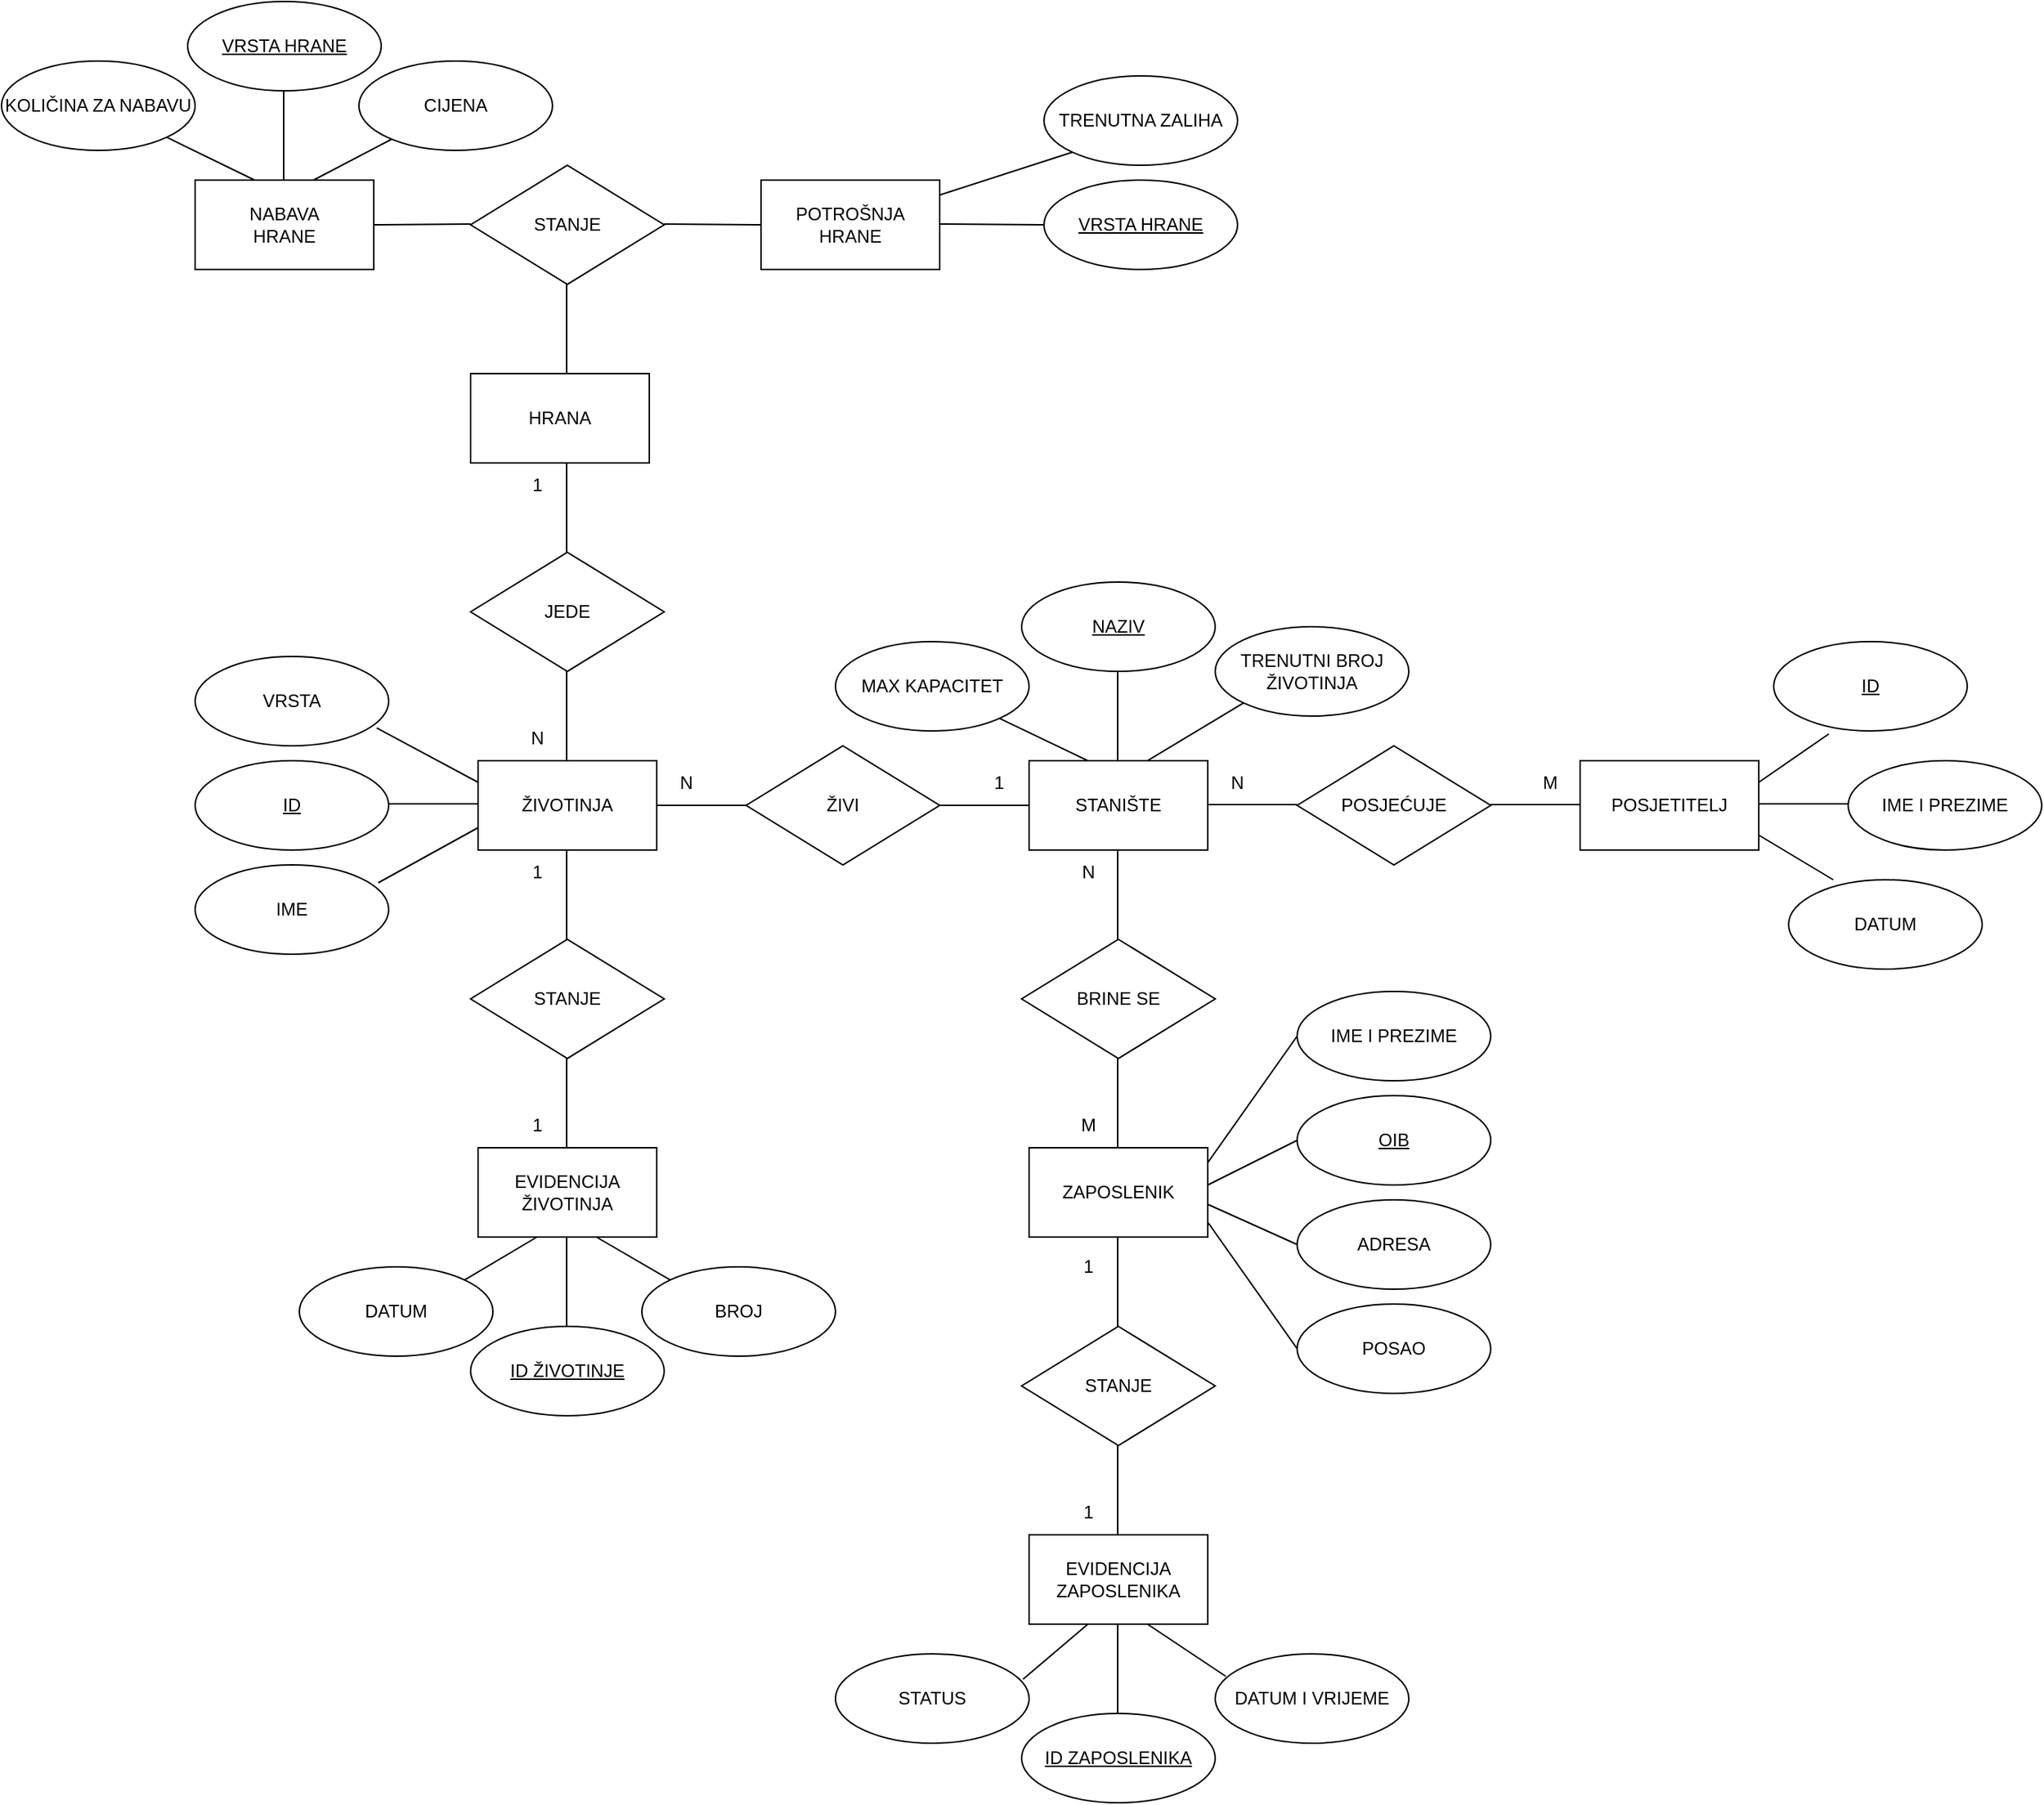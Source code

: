 <mxfile version="24.1.0" type="device">
  <diagram name="Page-1" id="c3DXX-ls8rsChrSWCdla">
    <mxGraphModel dx="2261" dy="1949" grid="1" gridSize="10" guides="1" tooltips="1" connect="1" arrows="1" fold="1" page="1" pageScale="1" pageWidth="827" pageHeight="1169" math="0" shadow="0">
      <root>
        <mxCell id="0" />
        <mxCell id="1" parent="0" />
        <mxCell id="5vfyrwRNB4mkbEv5aYu6-1" value="ŽIVOTINJA" style="rounded=0;whiteSpace=wrap;html=1;" parent="1" vertex="1">
          <mxGeometry x="210" y="160" width="120" height="60" as="geometry" />
        </mxCell>
        <mxCell id="5vfyrwRNB4mkbEv5aYu6-2" value="STANIŠTE" style="rounded=0;whiteSpace=wrap;html=1;" parent="1" vertex="1">
          <mxGeometry x="580" y="160" width="120" height="60" as="geometry" />
        </mxCell>
        <mxCell id="5vfyrwRNB4mkbEv5aYu6-3" value="ŽIVI" style="rhombus;whiteSpace=wrap;html=1;" parent="1" vertex="1">
          <mxGeometry x="390" y="150" width="130" height="80" as="geometry" />
        </mxCell>
        <mxCell id="5vfyrwRNB4mkbEv5aYu6-4" value="" style="endArrow=none;html=1;rounded=0;exitX=1;exitY=0.5;exitDx=0;exitDy=0;entryX=0;entryY=0.5;entryDx=0;entryDy=0;" parent="1" source="5vfyrwRNB4mkbEv5aYu6-1" target="5vfyrwRNB4mkbEv5aYu6-3" edge="1">
          <mxGeometry width="50" height="50" relative="1" as="geometry">
            <mxPoint x="400" y="220" as="sourcePoint" />
            <mxPoint x="450" y="170" as="targetPoint" />
          </mxGeometry>
        </mxCell>
        <mxCell id="5vfyrwRNB4mkbEv5aYu6-5" value="" style="endArrow=none;html=1;rounded=0;entryX=1;entryY=0.5;entryDx=0;entryDy=0;exitX=0;exitY=0.5;exitDx=0;exitDy=0;" parent="1" source="5vfyrwRNB4mkbEv5aYu6-2" target="5vfyrwRNB4mkbEv5aYu6-3" edge="1">
          <mxGeometry width="50" height="50" relative="1" as="geometry">
            <mxPoint x="400" y="220" as="sourcePoint" />
            <mxPoint x="450" y="170" as="targetPoint" />
          </mxGeometry>
        </mxCell>
        <mxCell id="5vfyrwRNB4mkbEv5aYu6-6" value="POSJETITELJ" style="rounded=0;whiteSpace=wrap;html=1;" parent="1" vertex="1">
          <mxGeometry x="950" y="160" width="120" height="60" as="geometry" />
        </mxCell>
        <mxCell id="5vfyrwRNB4mkbEv5aYu6-7" value="POSJEĆUJE" style="rhombus;whiteSpace=wrap;html=1;" parent="1" vertex="1">
          <mxGeometry x="760" y="150" width="130" height="80" as="geometry" />
        </mxCell>
        <mxCell id="5vfyrwRNB4mkbEv5aYu6-8" value="" style="endArrow=none;html=1;rounded=0;entryX=1;entryY=0.5;entryDx=0;entryDy=0;exitX=0;exitY=0.5;exitDx=0;exitDy=0;" parent="1" edge="1">
          <mxGeometry width="50" height="50" relative="1" as="geometry">
            <mxPoint x="760" y="189.5" as="sourcePoint" />
            <mxPoint x="700" y="189.5" as="targetPoint" />
          </mxGeometry>
        </mxCell>
        <mxCell id="5vfyrwRNB4mkbEv5aYu6-9" value="" style="endArrow=none;html=1;rounded=0;entryX=1;entryY=0.5;entryDx=0;entryDy=0;exitX=0;exitY=0.5;exitDx=0;exitDy=0;" parent="1" edge="1">
          <mxGeometry width="50" height="50" relative="1" as="geometry">
            <mxPoint x="950" y="189.5" as="sourcePoint" />
            <mxPoint x="890" y="189.5" as="targetPoint" />
          </mxGeometry>
        </mxCell>
        <mxCell id="5vfyrwRNB4mkbEv5aYu6-10" value="1" style="text;html=1;align=center;verticalAlign=middle;whiteSpace=wrap;rounded=0;" parent="1" vertex="1">
          <mxGeometry x="530" y="160" width="60" height="30" as="geometry" />
        </mxCell>
        <mxCell id="5vfyrwRNB4mkbEv5aYu6-11" value="N" style="text;html=1;align=center;verticalAlign=middle;whiteSpace=wrap;rounded=0;" parent="1" vertex="1">
          <mxGeometry x="320" y="160" width="60" height="30" as="geometry" />
        </mxCell>
        <mxCell id="5vfyrwRNB4mkbEv5aYu6-12" value="N" style="text;html=1;align=center;verticalAlign=middle;whiteSpace=wrap;rounded=0;" parent="1" vertex="1">
          <mxGeometry x="690" y="160" width="60" height="30" as="geometry" />
        </mxCell>
        <mxCell id="5vfyrwRNB4mkbEv5aYu6-13" value="M" style="text;html=1;align=center;verticalAlign=middle;whiteSpace=wrap;rounded=0;" parent="1" vertex="1">
          <mxGeometry x="900" y="160" width="60" height="30" as="geometry" />
        </mxCell>
        <mxCell id="5vfyrwRNB4mkbEv5aYu6-14" value="ZAPOSLENIK" style="rounded=0;whiteSpace=wrap;html=1;" parent="1" vertex="1">
          <mxGeometry x="580" y="420" width="120" height="60" as="geometry" />
        </mxCell>
        <mxCell id="5vfyrwRNB4mkbEv5aYu6-15" value="BRINE SE" style="rhombus;whiteSpace=wrap;html=1;" parent="1" vertex="1">
          <mxGeometry x="575" y="280" width="130" height="80" as="geometry" />
        </mxCell>
        <mxCell id="5vfyrwRNB4mkbEv5aYu6-19" value="" style="endArrow=none;html=1;rounded=0;entryX=1;entryY=0.5;entryDx=0;entryDy=0;" parent="1" edge="1">
          <mxGeometry width="50" height="50" relative="1" as="geometry">
            <mxPoint x="639.5" y="280" as="sourcePoint" />
            <mxPoint x="639.5" y="220" as="targetPoint" />
          </mxGeometry>
        </mxCell>
        <mxCell id="5vfyrwRNB4mkbEv5aYu6-20" value="" style="endArrow=none;html=1;rounded=0;entryX=1;entryY=0.5;entryDx=0;entryDy=0;" parent="1" edge="1">
          <mxGeometry width="50" height="50" relative="1" as="geometry">
            <mxPoint x="639.5" y="420" as="sourcePoint" />
            <mxPoint x="639.5" y="360" as="targetPoint" />
          </mxGeometry>
        </mxCell>
        <mxCell id="5vfyrwRNB4mkbEv5aYu6-21" value="N" style="text;html=1;align=center;verticalAlign=middle;whiteSpace=wrap;rounded=0;" parent="1" vertex="1">
          <mxGeometry x="590" y="220" width="60" height="30" as="geometry" />
        </mxCell>
        <mxCell id="5vfyrwRNB4mkbEv5aYu6-22" value="M" style="text;html=1;align=center;verticalAlign=middle;whiteSpace=wrap;rounded=0;" parent="1" vertex="1">
          <mxGeometry x="590" y="390" width="60" height="30" as="geometry" />
        </mxCell>
        <mxCell id="5vfyrwRNB4mkbEv5aYu6-24" value="EVIDENCIJA ŽIVOTINJA" style="rounded=0;whiteSpace=wrap;html=1;" parent="1" vertex="1">
          <mxGeometry x="210" y="420" width="120" height="60" as="geometry" />
        </mxCell>
        <mxCell id="5vfyrwRNB4mkbEv5aYu6-25" value="" style="endArrow=none;html=1;rounded=0;entryX=1;entryY=0.5;entryDx=0;entryDy=0;" parent="1" edge="1">
          <mxGeometry width="50" height="50" relative="1" as="geometry">
            <mxPoint x="269.5" y="280" as="sourcePoint" />
            <mxPoint x="269.5" y="220" as="targetPoint" />
          </mxGeometry>
        </mxCell>
        <mxCell id="5vfyrwRNB4mkbEv5aYu6-26" value="STANJE" style="rhombus;whiteSpace=wrap;html=1;" parent="1" vertex="1">
          <mxGeometry x="205" y="280" width="130" height="80" as="geometry" />
        </mxCell>
        <mxCell id="5vfyrwRNB4mkbEv5aYu6-27" value="" style="endArrow=none;html=1;rounded=0;entryX=1;entryY=0.5;entryDx=0;entryDy=0;" parent="1" edge="1">
          <mxGeometry width="50" height="50" relative="1" as="geometry">
            <mxPoint x="269.5" y="420" as="sourcePoint" />
            <mxPoint x="269.5" y="360" as="targetPoint" />
          </mxGeometry>
        </mxCell>
        <mxCell id="5vfyrwRNB4mkbEv5aYu6-28" value="EVIDENCIJA ZAPOSLENIKA" style="rounded=0;whiteSpace=wrap;html=1;" parent="1" vertex="1">
          <mxGeometry x="580" y="680" width="120" height="60" as="geometry" />
        </mxCell>
        <mxCell id="5vfyrwRNB4mkbEv5aYu6-29" value="STANJE" style="rhombus;whiteSpace=wrap;html=1;" parent="1" vertex="1">
          <mxGeometry x="575" y="540" width="130" height="80" as="geometry" />
        </mxCell>
        <mxCell id="5vfyrwRNB4mkbEv5aYu6-30" value="" style="endArrow=none;html=1;rounded=0;entryX=1;entryY=0.5;entryDx=0;entryDy=0;" parent="1" edge="1">
          <mxGeometry width="50" height="50" relative="1" as="geometry">
            <mxPoint x="639.5" y="540" as="sourcePoint" />
            <mxPoint x="639.5" y="480" as="targetPoint" />
          </mxGeometry>
        </mxCell>
        <mxCell id="5vfyrwRNB4mkbEv5aYu6-31" value="" style="endArrow=none;html=1;rounded=0;entryX=1;entryY=0.5;entryDx=0;entryDy=0;" parent="1" edge="1">
          <mxGeometry width="50" height="50" relative="1" as="geometry">
            <mxPoint x="639.5" y="680" as="sourcePoint" />
            <mxPoint x="639.5" y="620" as="targetPoint" />
          </mxGeometry>
        </mxCell>
        <mxCell id="5vfyrwRNB4mkbEv5aYu6-32" value="1" style="text;html=1;align=center;verticalAlign=middle;whiteSpace=wrap;rounded=0;" parent="1" vertex="1">
          <mxGeometry x="220" y="220" width="60" height="30" as="geometry" />
        </mxCell>
        <mxCell id="5vfyrwRNB4mkbEv5aYu6-35" value="1" style="text;html=1;align=center;verticalAlign=middle;whiteSpace=wrap;rounded=0;" parent="1" vertex="1">
          <mxGeometry x="220" y="390" width="60" height="30" as="geometry" />
        </mxCell>
        <mxCell id="5vfyrwRNB4mkbEv5aYu6-36" value="HRANA" style="rounded=0;whiteSpace=wrap;html=1;" parent="1" vertex="1">
          <mxGeometry x="205" y="-100" width="120" height="60" as="geometry" />
        </mxCell>
        <mxCell id="5vfyrwRNB4mkbEv5aYu6-37" value="" style="endArrow=none;html=1;rounded=0;entryX=1;entryY=0.5;entryDx=0;entryDy=0;" parent="1" edge="1">
          <mxGeometry width="50" height="50" relative="1" as="geometry">
            <mxPoint x="269.5" y="160" as="sourcePoint" />
            <mxPoint x="269.5" y="100" as="targetPoint" />
          </mxGeometry>
        </mxCell>
        <mxCell id="5vfyrwRNB4mkbEv5aYu6-38" value="JEDE" style="rhombus;whiteSpace=wrap;html=1;" parent="1" vertex="1">
          <mxGeometry x="205" y="20" width="130" height="80" as="geometry" />
        </mxCell>
        <mxCell id="5vfyrwRNB4mkbEv5aYu6-39" value="" style="endArrow=none;html=1;rounded=0;entryX=1;entryY=0.5;entryDx=0;entryDy=0;" parent="1" edge="1">
          <mxGeometry width="50" height="50" relative="1" as="geometry">
            <mxPoint x="269.5" y="20" as="sourcePoint" />
            <mxPoint x="269.5" y="-40" as="targetPoint" />
          </mxGeometry>
        </mxCell>
        <mxCell id="5vfyrwRNB4mkbEv5aYu6-40" value="N" style="text;html=1;align=center;verticalAlign=middle;whiteSpace=wrap;rounded=0;" parent="1" vertex="1">
          <mxGeometry x="220" y="130" width="60" height="30" as="geometry" />
        </mxCell>
        <mxCell id="5vfyrwRNB4mkbEv5aYu6-43" value="1" style="text;html=1;align=center;verticalAlign=middle;whiteSpace=wrap;rounded=0;" parent="1" vertex="1">
          <mxGeometry x="220" y="-40" width="60" height="30" as="geometry" />
        </mxCell>
        <mxCell id="5vfyrwRNB4mkbEv5aYu6-44" value="STANJE" style="rhombus;whiteSpace=wrap;html=1;" parent="1" vertex="1">
          <mxGeometry x="205" y="-240" width="130" height="80" as="geometry" />
        </mxCell>
        <mxCell id="5vfyrwRNB4mkbEv5aYu6-45" value="" style="endArrow=none;html=1;rounded=0;entryX=1;entryY=0.5;entryDx=0;entryDy=0;" parent="1" edge="1">
          <mxGeometry width="50" height="50" relative="1" as="geometry">
            <mxPoint x="269.5" y="-100" as="sourcePoint" />
            <mxPoint x="269.5" y="-160" as="targetPoint" />
          </mxGeometry>
        </mxCell>
        <mxCell id="5vfyrwRNB4mkbEv5aYu6-46" value="" style="endArrow=none;html=1;rounded=0;entryX=1;entryY=0.5;entryDx=0;entryDy=0;exitX=0;exitY=0.5;exitDx=0;exitDy=0;" parent="1" target="5vfyrwRNB4mkbEv5aYu6-48" edge="1">
          <mxGeometry width="50" height="50" relative="1" as="geometry">
            <mxPoint x="205" y="-200.5" as="sourcePoint" />
            <mxPoint x="145" y="-200.5" as="targetPoint" />
          </mxGeometry>
        </mxCell>
        <mxCell id="5vfyrwRNB4mkbEv5aYu6-47" value="" style="endArrow=none;html=1;rounded=0;entryX=1;entryY=0.5;entryDx=0;entryDy=0;exitX=0;exitY=0.5;exitDx=0;exitDy=0;" parent="1" source="5vfyrwRNB4mkbEv5aYu6-49" edge="1">
          <mxGeometry width="50" height="50" relative="1" as="geometry">
            <mxPoint x="395" y="-200.5" as="sourcePoint" />
            <mxPoint x="335" y="-200.5" as="targetPoint" />
          </mxGeometry>
        </mxCell>
        <mxCell id="5vfyrwRNB4mkbEv5aYu6-48" value="NABAVA&lt;div&gt;HRANE&lt;/div&gt;" style="rounded=0;whiteSpace=wrap;html=1;" parent="1" vertex="1">
          <mxGeometry x="20" y="-230" width="120" height="60" as="geometry" />
        </mxCell>
        <mxCell id="5vfyrwRNB4mkbEv5aYu6-49" value="POTROŠNJA&lt;div&gt;HRANE&lt;/div&gt;" style="rounded=0;whiteSpace=wrap;html=1;" parent="1" vertex="1">
          <mxGeometry x="400" y="-230" width="120" height="60" as="geometry" />
        </mxCell>
        <mxCell id="5vfyrwRNB4mkbEv5aYu6-56" value="POSAO" style="ellipse;whiteSpace=wrap;html=1;" parent="1" vertex="1">
          <mxGeometry x="760" y="525" width="130" height="60" as="geometry" />
        </mxCell>
        <mxCell id="5vfyrwRNB4mkbEv5aYu6-61" value="" style="endArrow=none;html=1;rounded=0;entryX=1;entryY=0.5;entryDx=0;entryDy=0;" parent="1" edge="1">
          <mxGeometry width="50" height="50" relative="1" as="geometry">
            <mxPoint x="639.5" y="800" as="sourcePoint" />
            <mxPoint x="639.5" y="740" as="targetPoint" />
          </mxGeometry>
        </mxCell>
        <mxCell id="5vfyrwRNB4mkbEv5aYu6-63" value="&lt;u&gt;ID&lt;/u&gt;" style="ellipse;whiteSpace=wrap;html=1;" parent="1" vertex="1">
          <mxGeometry x="1080" y="80" width="130" height="60" as="geometry" />
        </mxCell>
        <mxCell id="5vfyrwRNB4mkbEv5aYu6-64" value="IME I PREZIME" style="ellipse;whiteSpace=wrap;html=1;" parent="1" vertex="1">
          <mxGeometry x="1130" y="160" width="130" height="60" as="geometry" />
        </mxCell>
        <mxCell id="5vfyrwRNB4mkbEv5aYu6-65" value="DATUM" style="ellipse;whiteSpace=wrap;html=1;" parent="1" vertex="1">
          <mxGeometry x="1090" y="240" width="130" height="60" as="geometry" />
        </mxCell>
        <mxCell id="5vfyrwRNB4mkbEv5aYu6-66" value="" style="endArrow=none;html=1;rounded=0;entryX=1;entryY=0.5;entryDx=0;entryDy=0;exitX=0;exitY=0.5;exitDx=0;exitDy=0;" parent="1" edge="1">
          <mxGeometry width="50" height="50" relative="1" as="geometry">
            <mxPoint x="1130" y="189" as="sourcePoint" />
            <mxPoint x="1070" y="189" as="targetPoint" />
          </mxGeometry>
        </mxCell>
        <mxCell id="5vfyrwRNB4mkbEv5aYu6-67" value="" style="endArrow=none;html=1;rounded=0;entryX=1;entryY=0.5;entryDx=0;entryDy=0;exitX=0.285;exitY=1.033;exitDx=0;exitDy=0;exitPerimeter=0;" parent="1" source="5vfyrwRNB4mkbEv5aYu6-63" edge="1">
          <mxGeometry width="50" height="50" relative="1" as="geometry">
            <mxPoint x="1130" y="174.5" as="sourcePoint" />
            <mxPoint x="1070" y="174.5" as="targetPoint" />
          </mxGeometry>
        </mxCell>
        <mxCell id="5vfyrwRNB4mkbEv5aYu6-68" value="" style="endArrow=none;html=1;rounded=0;entryX=1;entryY=0.5;entryDx=0;entryDy=0;exitX=0.231;exitY=0;exitDx=0;exitDy=0;exitPerimeter=0;" parent="1" source="5vfyrwRNB4mkbEv5aYu6-65" edge="1">
          <mxGeometry width="50" height="50" relative="1" as="geometry">
            <mxPoint x="1130" y="210" as="sourcePoint" />
            <mxPoint x="1070" y="210" as="targetPoint" />
          </mxGeometry>
        </mxCell>
        <mxCell id="5vfyrwRNB4mkbEv5aYu6-69" value="&lt;u&gt;NAZIV&lt;/u&gt;" style="ellipse;whiteSpace=wrap;html=1;" parent="1" vertex="1">
          <mxGeometry x="575" y="40" width="130" height="60" as="geometry" />
        </mxCell>
        <mxCell id="5vfyrwRNB4mkbEv5aYu6-70" value="MAX KAPACITET" style="ellipse;whiteSpace=wrap;html=1;" parent="1" vertex="1">
          <mxGeometry x="450" y="80" width="130" height="60" as="geometry" />
        </mxCell>
        <mxCell id="5vfyrwRNB4mkbEv5aYu6-71" value="TRENUTNI BROJ ŽIVOTINJA" style="ellipse;whiteSpace=wrap;html=1;" parent="1" vertex="1">
          <mxGeometry x="705" y="70" width="130" height="60" as="geometry" />
        </mxCell>
        <mxCell id="5vfyrwRNB4mkbEv5aYu6-72" value="" style="endArrow=none;html=1;rounded=0;entryX=1;entryY=0.5;entryDx=0;entryDy=0;" parent="1" edge="1">
          <mxGeometry width="50" height="50" relative="1" as="geometry">
            <mxPoint x="639.5" y="160" as="sourcePoint" />
            <mxPoint x="639.5" y="100" as="targetPoint" />
          </mxGeometry>
        </mxCell>
        <mxCell id="5vfyrwRNB4mkbEv5aYu6-73" value="" style="endArrow=none;html=1;rounded=0;entryX=0;entryY=1;entryDx=0;entryDy=0;" parent="1" target="5vfyrwRNB4mkbEv5aYu6-71" edge="1">
          <mxGeometry width="50" height="50" relative="1" as="geometry">
            <mxPoint x="659.5" y="160" as="sourcePoint" />
            <mxPoint x="659.5" y="100" as="targetPoint" />
          </mxGeometry>
        </mxCell>
        <mxCell id="5vfyrwRNB4mkbEv5aYu6-74" value="" style="endArrow=none;html=1;rounded=0;" parent="1" target="5vfyrwRNB4mkbEv5aYu6-70" edge="1">
          <mxGeometry width="50" height="50" relative="1" as="geometry">
            <mxPoint x="619.5" y="160" as="sourcePoint" />
            <mxPoint x="619.5" y="100" as="targetPoint" />
          </mxGeometry>
        </mxCell>
        <mxCell id="5vfyrwRNB4mkbEv5aYu6-75" value="&lt;u&gt;OIB&lt;/u&gt;" style="ellipse;whiteSpace=wrap;html=1;" parent="1" vertex="1">
          <mxGeometry x="760" y="385" width="130" height="60" as="geometry" />
        </mxCell>
        <mxCell id="5vfyrwRNB4mkbEv5aYu6-76" value="IME I PREZIME" style="ellipse;whiteSpace=wrap;html=1;" parent="1" vertex="1">
          <mxGeometry x="760" y="315" width="130" height="60" as="geometry" />
        </mxCell>
        <mxCell id="5vfyrwRNB4mkbEv5aYu6-77" value="ADRESA" style="ellipse;whiteSpace=wrap;html=1;" parent="1" vertex="1">
          <mxGeometry x="760" y="455" width="130" height="60" as="geometry" />
        </mxCell>
        <mxCell id="5vfyrwRNB4mkbEv5aYu6-79" value="" style="endArrow=none;html=1;rounded=0;entryX=1;entryY=0.5;entryDx=0;entryDy=0;exitX=0;exitY=0.5;exitDx=0;exitDy=0;" parent="1" source="5vfyrwRNB4mkbEv5aYu6-76" edge="1">
          <mxGeometry width="50" height="50" relative="1" as="geometry">
            <mxPoint x="760" y="430" as="sourcePoint" />
            <mxPoint x="700" y="430" as="targetPoint" />
          </mxGeometry>
        </mxCell>
        <mxCell id="5vfyrwRNB4mkbEv5aYu6-80" value="" style="endArrow=none;html=1;rounded=0;entryX=1;entryY=0.5;entryDx=0;entryDy=0;exitX=0;exitY=0.5;exitDx=0;exitDy=0;" parent="1" source="5vfyrwRNB4mkbEv5aYu6-75" edge="1">
          <mxGeometry width="50" height="50" relative="1" as="geometry">
            <mxPoint x="760" y="445" as="sourcePoint" />
            <mxPoint x="700" y="445" as="targetPoint" />
          </mxGeometry>
        </mxCell>
        <mxCell id="5vfyrwRNB4mkbEv5aYu6-81" value="" style="endArrow=none;html=1;rounded=0;entryX=1;entryY=0.5;entryDx=0;entryDy=0;exitX=0;exitY=0.5;exitDx=0;exitDy=0;" parent="1" source="5vfyrwRNB4mkbEv5aYu6-77" edge="1">
          <mxGeometry width="50" height="50" relative="1" as="geometry">
            <mxPoint x="760" y="458" as="sourcePoint" />
            <mxPoint x="700" y="458" as="targetPoint" />
          </mxGeometry>
        </mxCell>
        <mxCell id="5vfyrwRNB4mkbEv5aYu6-82" value="" style="endArrow=none;html=1;rounded=0;entryX=1;entryY=0.5;entryDx=0;entryDy=0;exitX=0;exitY=0.5;exitDx=0;exitDy=0;" parent="1" source="5vfyrwRNB4mkbEv5aYu6-56" edge="1">
          <mxGeometry width="50" height="50" relative="1" as="geometry">
            <mxPoint x="760" y="470" as="sourcePoint" />
            <mxPoint x="700" y="470" as="targetPoint" />
          </mxGeometry>
        </mxCell>
        <mxCell id="5vfyrwRNB4mkbEv5aYu6-83" value="STATUS" style="ellipse;whiteSpace=wrap;html=1;" parent="1" vertex="1">
          <mxGeometry x="450" y="760" width="130" height="60" as="geometry" />
        </mxCell>
        <mxCell id="5vfyrwRNB4mkbEv5aYu6-84" value="DATUM I VRIJEME" style="ellipse;whiteSpace=wrap;html=1;" parent="1" vertex="1">
          <mxGeometry x="705" y="760" width="130" height="60" as="geometry" />
        </mxCell>
        <mxCell id="5vfyrwRNB4mkbEv5aYu6-85" value="&lt;u&gt;ID ZAPOSLENIKA&lt;/u&gt;" style="ellipse;whiteSpace=wrap;html=1;" parent="1" vertex="1">
          <mxGeometry x="575" y="800" width="130" height="60" as="geometry" />
        </mxCell>
        <mxCell id="5vfyrwRNB4mkbEv5aYu6-86" value="" style="endArrow=none;html=1;rounded=0;entryX=1;entryY=0.5;entryDx=0;entryDy=0;exitX=0.969;exitY=0.283;exitDx=0;exitDy=0;exitPerimeter=0;" parent="1" source="5vfyrwRNB4mkbEv5aYu6-83" edge="1">
          <mxGeometry width="50" height="50" relative="1" as="geometry">
            <mxPoint x="619.5" y="800" as="sourcePoint" />
            <mxPoint x="619.5" y="740" as="targetPoint" />
          </mxGeometry>
        </mxCell>
        <mxCell id="5vfyrwRNB4mkbEv5aYu6-87" value="" style="endArrow=none;html=1;rounded=0;entryX=1;entryY=0.5;entryDx=0;entryDy=0;exitX=0.054;exitY=0.25;exitDx=0;exitDy=0;exitPerimeter=0;" parent="1" source="5vfyrwRNB4mkbEv5aYu6-84" edge="1">
          <mxGeometry width="50" height="50" relative="1" as="geometry">
            <mxPoint x="659.5" y="800" as="sourcePoint" />
            <mxPoint x="659.5" y="740" as="targetPoint" />
          </mxGeometry>
        </mxCell>
        <mxCell id="5vfyrwRNB4mkbEv5aYu6-88" value="&lt;u&gt;ID&lt;/u&gt;" style="ellipse;whiteSpace=wrap;html=1;" parent="1" vertex="1">
          <mxGeometry x="20" y="160" width="130" height="60" as="geometry" />
        </mxCell>
        <mxCell id="5vfyrwRNB4mkbEv5aYu6-89" value="IME" style="ellipse;whiteSpace=wrap;html=1;" parent="1" vertex="1">
          <mxGeometry x="20" y="230" width="130" height="60" as="geometry" />
        </mxCell>
        <mxCell id="5vfyrwRNB4mkbEv5aYu6-90" value="VRSTA" style="ellipse;whiteSpace=wrap;html=1;" parent="1" vertex="1">
          <mxGeometry x="20" y="90" width="130" height="60" as="geometry" />
        </mxCell>
        <mxCell id="5vfyrwRNB4mkbEv5aYu6-91" value="" style="endArrow=none;html=1;rounded=0;exitX=1;exitY=0.5;exitDx=0;exitDy=0;entryX=0;entryY=0.5;entryDx=0;entryDy=0;" parent="1" edge="1">
          <mxGeometry width="50" height="50" relative="1" as="geometry">
            <mxPoint x="150" y="189" as="sourcePoint" />
            <mxPoint x="210" y="189" as="targetPoint" />
          </mxGeometry>
        </mxCell>
        <mxCell id="5vfyrwRNB4mkbEv5aYu6-92" value="" style="endArrow=none;html=1;rounded=0;exitX=0.938;exitY=0.8;exitDx=0;exitDy=0;entryX=0;entryY=0.5;entryDx=0;entryDy=0;exitPerimeter=0;" parent="1" source="5vfyrwRNB4mkbEv5aYu6-90" edge="1">
          <mxGeometry width="50" height="50" relative="1" as="geometry">
            <mxPoint x="150" y="174.5" as="sourcePoint" />
            <mxPoint x="210" y="174.5" as="targetPoint" />
          </mxGeometry>
        </mxCell>
        <mxCell id="5vfyrwRNB4mkbEv5aYu6-93" value="" style="endArrow=none;html=1;rounded=0;exitX=0.946;exitY=0.2;exitDx=0;exitDy=0;entryX=0;entryY=0.5;entryDx=0;entryDy=0;exitPerimeter=0;" parent="1" source="5vfyrwRNB4mkbEv5aYu6-89" edge="1">
          <mxGeometry width="50" height="50" relative="1" as="geometry">
            <mxPoint x="150" y="205" as="sourcePoint" />
            <mxPoint x="210" y="205" as="targetPoint" />
          </mxGeometry>
        </mxCell>
        <mxCell id="5vfyrwRNB4mkbEv5aYu6-94" value="&lt;u&gt;ID ŽIVOTINJE&lt;/u&gt;" style="ellipse;whiteSpace=wrap;html=1;" parent="1" vertex="1">
          <mxGeometry x="205" y="540" width="130" height="60" as="geometry" />
        </mxCell>
        <mxCell id="5vfyrwRNB4mkbEv5aYu6-95" value="" style="endArrow=none;html=1;rounded=0;entryX=1;entryY=0.5;entryDx=0;entryDy=0;" parent="1" edge="1">
          <mxGeometry width="50" height="50" relative="1" as="geometry">
            <mxPoint x="269.5" y="540" as="sourcePoint" />
            <mxPoint x="269.5" y="480" as="targetPoint" />
          </mxGeometry>
        </mxCell>
        <mxCell id="5vfyrwRNB4mkbEv5aYu6-96" value="DATUM" style="ellipse;whiteSpace=wrap;html=1;" parent="1" vertex="1">
          <mxGeometry x="90" y="500" width="130" height="60" as="geometry" />
        </mxCell>
        <mxCell id="5vfyrwRNB4mkbEv5aYu6-97" value="BROJ" style="ellipse;whiteSpace=wrap;html=1;" parent="1" vertex="1">
          <mxGeometry x="320" y="500" width="130" height="60" as="geometry" />
        </mxCell>
        <mxCell id="5vfyrwRNB4mkbEv5aYu6-98" value="" style="endArrow=none;html=1;rounded=0;entryX=1;entryY=0.5;entryDx=0;entryDy=0;exitX=1;exitY=0;exitDx=0;exitDy=0;" parent="1" source="5vfyrwRNB4mkbEv5aYu6-96" edge="1">
          <mxGeometry width="50" height="50" relative="1" as="geometry">
            <mxPoint x="249.5" y="540" as="sourcePoint" />
            <mxPoint x="249.5" y="480" as="targetPoint" />
          </mxGeometry>
        </mxCell>
        <mxCell id="5vfyrwRNB4mkbEv5aYu6-99" value="" style="endArrow=none;html=1;rounded=0;entryX=1;entryY=0.5;entryDx=0;entryDy=0;exitX=0;exitY=0;exitDx=0;exitDy=0;" parent="1" source="5vfyrwRNB4mkbEv5aYu6-97" edge="1">
          <mxGeometry width="50" height="50" relative="1" as="geometry">
            <mxPoint x="289.5" y="540" as="sourcePoint" />
            <mxPoint x="289.5" y="480" as="targetPoint" />
          </mxGeometry>
        </mxCell>
        <mxCell id="5vfyrwRNB4mkbEv5aYu6-100" value="&lt;u&gt;VRSTA HRANE&lt;/u&gt;" style="ellipse;whiteSpace=wrap;html=1;" parent="1" vertex="1">
          <mxGeometry x="15" y="-350" width="130" height="60" as="geometry" />
        </mxCell>
        <mxCell id="5vfyrwRNB4mkbEv5aYu6-101" value="" style="endArrow=none;html=1;rounded=0;entryX=1;entryY=0.5;entryDx=0;entryDy=0;" parent="1" edge="1">
          <mxGeometry width="50" height="50" relative="1" as="geometry">
            <mxPoint x="79.5" y="-230" as="sourcePoint" />
            <mxPoint x="79.5" y="-290" as="targetPoint" />
          </mxGeometry>
        </mxCell>
        <mxCell id="5vfyrwRNB4mkbEv5aYu6-102" value="CIJENA" style="ellipse;whiteSpace=wrap;html=1;" parent="1" vertex="1">
          <mxGeometry x="130" y="-310" width="130" height="60" as="geometry" />
        </mxCell>
        <mxCell id="5vfyrwRNB4mkbEv5aYu6-103" value="&lt;u&gt;VRSTA HRANE&lt;/u&gt;" style="ellipse;whiteSpace=wrap;html=1;" parent="1" vertex="1">
          <mxGeometry x="590" y="-230" width="130" height="60" as="geometry" />
        </mxCell>
        <mxCell id="5vfyrwRNB4mkbEv5aYu6-104" value="TRENUTNA ZALIHA" style="ellipse;whiteSpace=wrap;html=1;" parent="1" vertex="1">
          <mxGeometry x="590" y="-300" width="130" height="60" as="geometry" />
        </mxCell>
        <mxCell id="5vfyrwRNB4mkbEv5aYu6-105" value="KOLIČINA ZA NABAVU" style="ellipse;whiteSpace=wrap;html=1;" parent="1" vertex="1">
          <mxGeometry x="-110" y="-310" width="130" height="60" as="geometry" />
        </mxCell>
        <mxCell id="5vfyrwRNB4mkbEv5aYu6-106" value="" style="endArrow=none;html=1;rounded=0;entryX=1;entryY=1;entryDx=0;entryDy=0;" parent="1" target="5vfyrwRNB4mkbEv5aYu6-105" edge="1">
          <mxGeometry width="50" height="50" relative="1" as="geometry">
            <mxPoint x="60" y="-230" as="sourcePoint" />
            <mxPoint x="60" y="-290" as="targetPoint" />
          </mxGeometry>
        </mxCell>
        <mxCell id="5vfyrwRNB4mkbEv5aYu6-107" value="" style="endArrow=none;html=1;rounded=0;" parent="1" target="5vfyrwRNB4mkbEv5aYu6-102" edge="1">
          <mxGeometry width="50" height="50" relative="1" as="geometry">
            <mxPoint x="99.5" y="-230" as="sourcePoint" />
            <mxPoint x="99.5" y="-290" as="targetPoint" />
          </mxGeometry>
        </mxCell>
        <mxCell id="5vfyrwRNB4mkbEv5aYu6-108" value="" style="endArrow=none;html=1;rounded=0;entryX=1;entryY=0.5;entryDx=0;entryDy=0;exitX=0;exitY=0.5;exitDx=0;exitDy=0;" parent="1" source="5vfyrwRNB4mkbEv5aYu6-103" edge="1">
          <mxGeometry width="50" height="50" relative="1" as="geometry">
            <mxPoint x="585" y="-200" as="sourcePoint" />
            <mxPoint x="520" y="-200.5" as="targetPoint" />
          </mxGeometry>
        </mxCell>
        <mxCell id="5vfyrwRNB4mkbEv5aYu6-109" value="" style="endArrow=none;html=1;rounded=0;entryX=1;entryY=0.5;entryDx=0;entryDy=0;exitX=0;exitY=1;exitDx=0;exitDy=0;" parent="1" source="5vfyrwRNB4mkbEv5aYu6-104" edge="1">
          <mxGeometry width="50" height="50" relative="1" as="geometry">
            <mxPoint x="585" y="-219.5" as="sourcePoint" />
            <mxPoint x="520" y="-220" as="targetPoint" />
          </mxGeometry>
        </mxCell>
        <mxCell id="6jYwi-LomyYdRfBL35yO-12" value="1" style="text;html=1;align=center;verticalAlign=middle;whiteSpace=wrap;rounded=0;" vertex="1" parent="1">
          <mxGeometry x="590" y="485" width="60" height="30" as="geometry" />
        </mxCell>
        <mxCell id="6jYwi-LomyYdRfBL35yO-13" value="1" style="text;html=1;align=center;verticalAlign=middle;whiteSpace=wrap;rounded=0;" vertex="1" parent="1">
          <mxGeometry x="590" y="650" width="60" height="30" as="geometry" />
        </mxCell>
      </root>
    </mxGraphModel>
  </diagram>
</mxfile>
